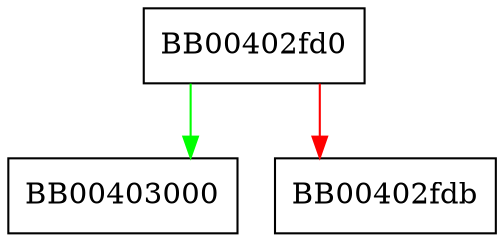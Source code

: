 digraph clean_transaction {
  node [shape="box"];
  graph [splines=ortho];
  BB00402fd0 -> BB00403000 [color="green"];
  BB00402fd0 -> BB00402fdb [color="red"];
}